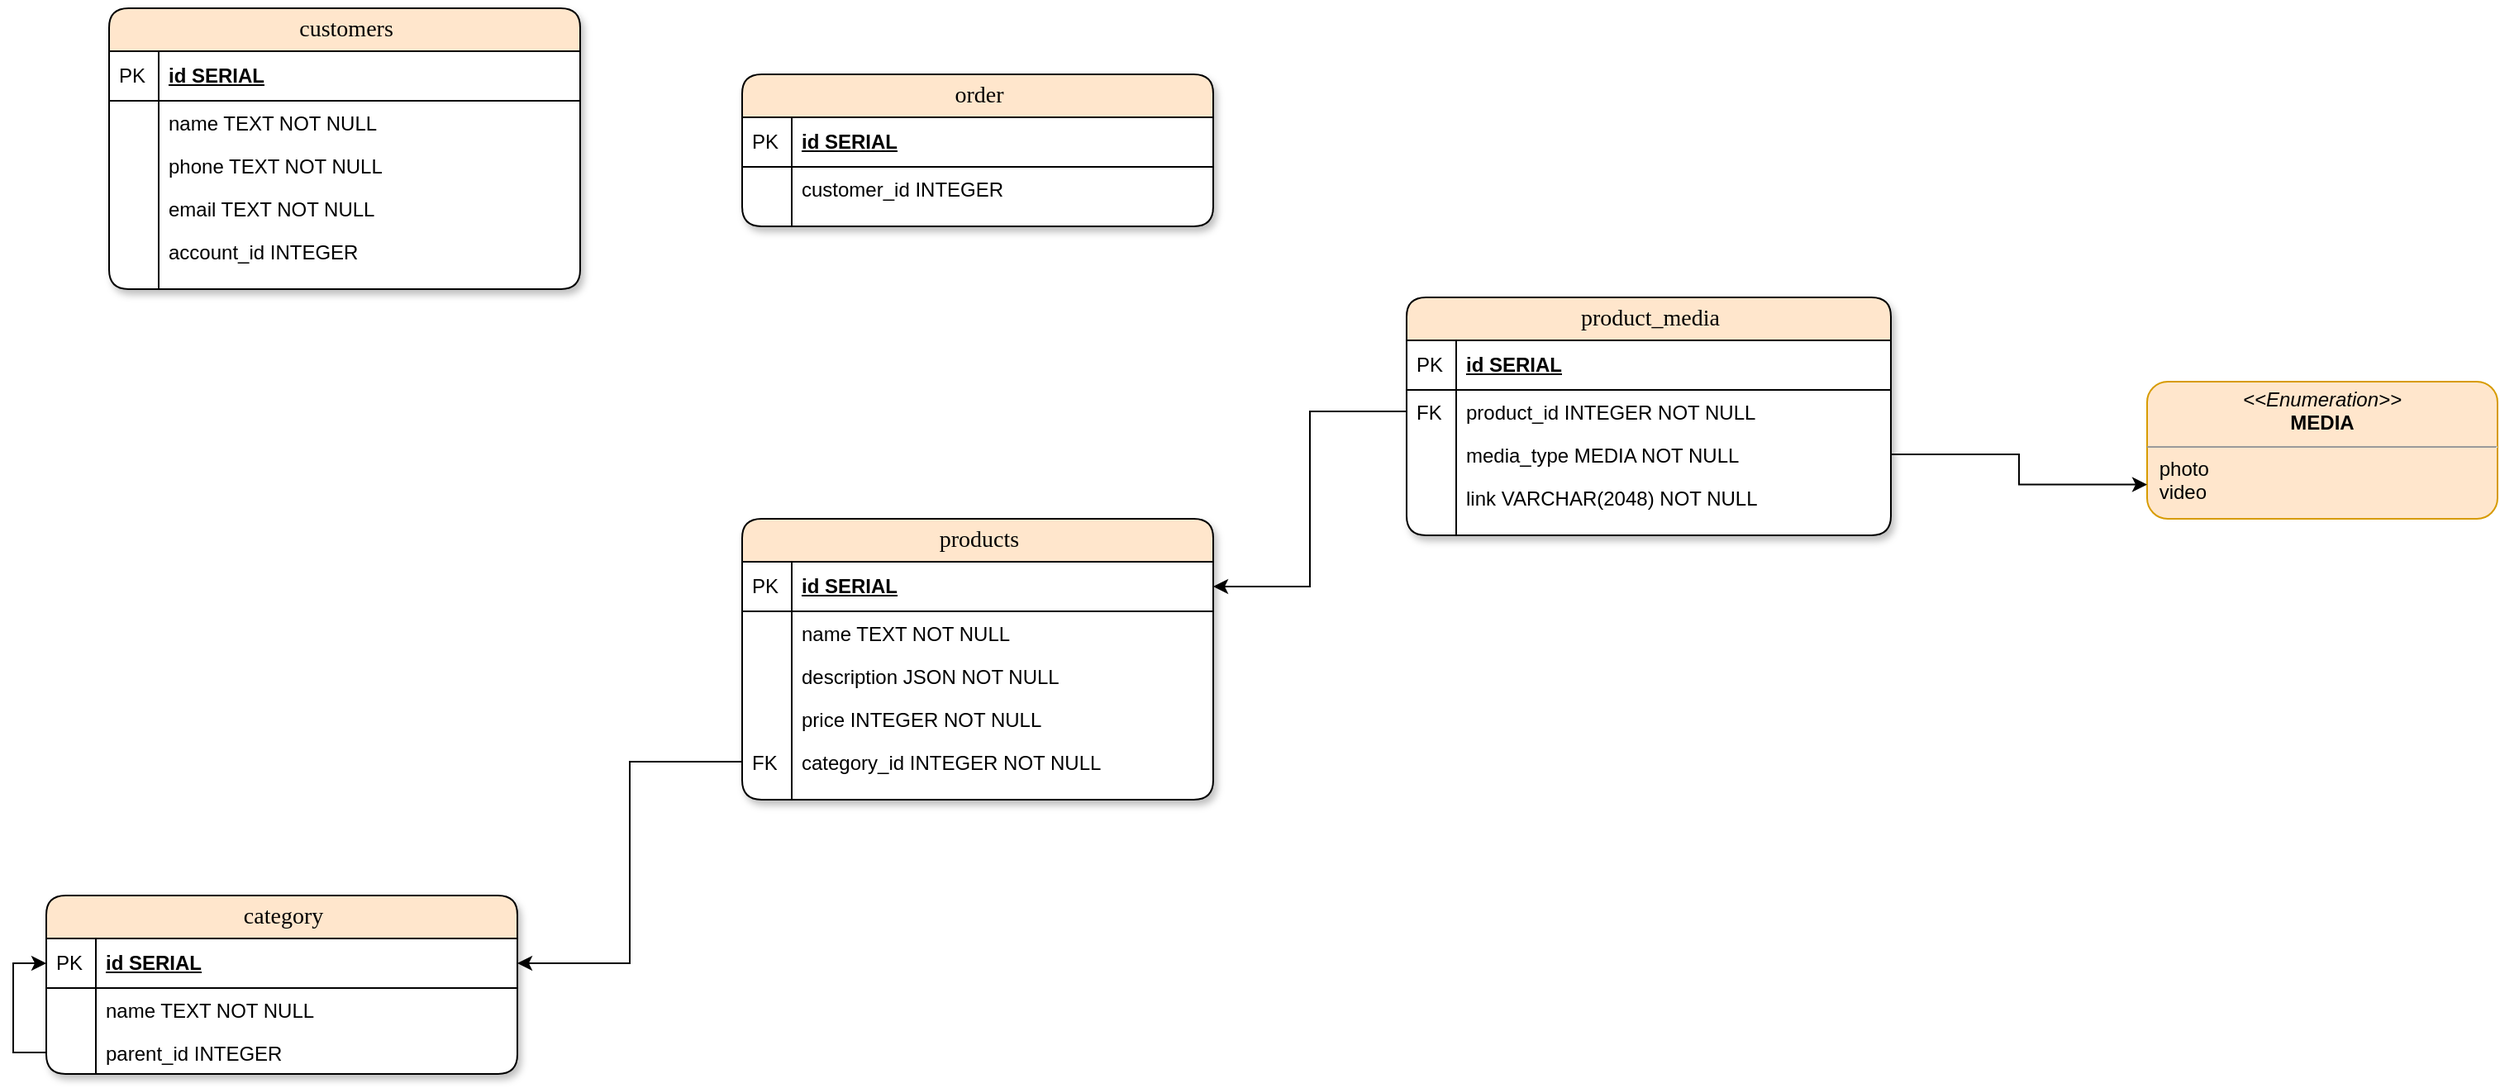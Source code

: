 <mxfile version="15.8.6" type="github">
  <diagram name="Page-1" id="e56a1550-8fbb-45ad-956c-1786394a9013">
    <mxGraphModel dx="1554" dy="1003" grid="0" gridSize="10" guides="1" tooltips="1" connect="1" arrows="1" fold="1" page="1" pageScale="1" pageWidth="2000" pageHeight="2000" background="none" math="0" shadow="0">
      <root>
        <mxCell id="0" />
        <mxCell id="1" parent="0" />
        <mxCell id="2e49270ec7c68f3f-80" value="products" style="swimlane;html=1;fontStyle=0;childLayout=stackLayout;horizontal=1;startSize=26;fillColor=#ffe6cc;horizontalStack=0;resizeParent=1;resizeLast=0;collapsible=1;marginBottom=0;swimlaneFillColor=#ffffff;align=center;shadow=1;comic=0;labelBackgroundColor=none;strokeWidth=1;fontFamily=Verdana;fontSize=14;strokeColor=default;rounded=1;sketch=0;glass=0;swimlaneLine=1;" parent="1" vertex="1">
          <mxGeometry x="755" y="721" width="285" height="170" as="geometry" />
        </mxCell>
        <mxCell id="2e49270ec7c68f3f-81" value="id SERIAL" style="shape=partialRectangle;top=0;left=0;right=0;bottom=1;html=1;align=left;verticalAlign=middle;fillColor=none;spacingLeft=34;spacingRight=4;whiteSpace=wrap;overflow=hidden;rotatable=0;points=[[0,0.5],[1,0.5]];portConstraint=eastwest;dropTarget=0;fontStyle=5;rounded=1;" parent="2e49270ec7c68f3f-80" vertex="1">
          <mxGeometry y="26" width="285" height="30" as="geometry" />
        </mxCell>
        <mxCell id="2e49270ec7c68f3f-82" value="PK" style="shape=partialRectangle;top=0;left=0;bottom=0;html=1;fillColor=none;align=left;verticalAlign=middle;spacingLeft=4;spacingRight=4;whiteSpace=wrap;overflow=hidden;rotatable=0;points=[];portConstraint=eastwest;part=1;rounded=1;" parent="2e49270ec7c68f3f-81" vertex="1" connectable="0">
          <mxGeometry width="30" height="30" as="geometry" />
        </mxCell>
        <mxCell id="2e49270ec7c68f3f-83" value="name TEXT NOT NULL" style="shape=partialRectangle;top=0;left=0;right=0;bottom=0;html=1;align=left;verticalAlign=top;fillColor=none;spacingLeft=34;spacingRight=4;whiteSpace=wrap;overflow=hidden;rotatable=0;points=[[0,0.5],[1,0.5]];portConstraint=eastwest;dropTarget=0;rounded=1;" parent="2e49270ec7c68f3f-80" vertex="1">
          <mxGeometry y="56" width="285" height="26" as="geometry" />
        </mxCell>
        <mxCell id="2e49270ec7c68f3f-84" value="" style="shape=partialRectangle;top=0;left=0;bottom=0;html=1;fillColor=none;align=left;verticalAlign=top;spacingLeft=4;spacingRight=4;whiteSpace=wrap;overflow=hidden;rotatable=0;points=[];portConstraint=eastwest;part=1;rounded=1;" parent="2e49270ec7c68f3f-83" vertex="1" connectable="0">
          <mxGeometry width="30" height="26" as="geometry" />
        </mxCell>
        <mxCell id="2e49270ec7c68f3f-85" value="description JSON NOT NULL" style="shape=partialRectangle;top=0;left=0;right=0;bottom=0;html=1;align=left;verticalAlign=top;fillColor=none;spacingLeft=34;spacingRight=4;whiteSpace=wrap;overflow=hidden;rotatable=0;points=[[0,0.5],[1,0.5]];portConstraint=eastwest;dropTarget=0;rounded=1;" parent="2e49270ec7c68f3f-80" vertex="1">
          <mxGeometry y="82" width="285" height="26" as="geometry" />
        </mxCell>
        <mxCell id="2e49270ec7c68f3f-86" value="" style="shape=partialRectangle;top=0;left=0;bottom=0;html=1;fillColor=none;align=left;verticalAlign=top;spacingLeft=4;spacingRight=4;whiteSpace=wrap;overflow=hidden;rotatable=0;points=[];portConstraint=eastwest;part=1;rounded=1;" parent="2e49270ec7c68f3f-85" vertex="1" connectable="0">
          <mxGeometry width="30" height="26" as="geometry" />
        </mxCell>
        <mxCell id="2e49270ec7c68f3f-87" value="price INTEGER NOT NULL" style="shape=partialRectangle;top=0;left=0;right=0;bottom=0;html=1;align=left;verticalAlign=top;fillColor=none;spacingLeft=34;spacingRight=4;whiteSpace=wrap;overflow=hidden;rotatable=0;points=[[0,0.5],[1,0.5]];portConstraint=eastwest;dropTarget=0;rounded=1;" parent="2e49270ec7c68f3f-80" vertex="1">
          <mxGeometry y="108" width="285" height="26" as="geometry" />
        </mxCell>
        <mxCell id="2e49270ec7c68f3f-88" value="" style="shape=partialRectangle;top=0;left=0;bottom=0;html=1;fillColor=none;align=left;verticalAlign=top;spacingLeft=4;spacingRight=4;whiteSpace=wrap;overflow=hidden;rotatable=0;points=[];portConstraint=eastwest;part=1;rounded=1;" parent="2e49270ec7c68f3f-87" vertex="1" connectable="0">
          <mxGeometry width="30" height="26" as="geometry" />
        </mxCell>
        <mxCell id="dMUp6H3SG2-F3wlHeGuU-36" value="category_id INTEGER NOT NULL" style="shape=partialRectangle;top=0;left=0;right=0;bottom=0;html=1;align=left;verticalAlign=top;fillColor=none;spacingLeft=34;spacingRight=4;whiteSpace=wrap;overflow=hidden;rotatable=0;points=[[0,0.5],[1,0.5]];portConstraint=eastwest;dropTarget=0;rounded=1;" vertex="1" parent="2e49270ec7c68f3f-80">
          <mxGeometry y="134" width="285" height="26" as="geometry" />
        </mxCell>
        <mxCell id="dMUp6H3SG2-F3wlHeGuU-37" value="FK" style="shape=partialRectangle;top=0;left=0;bottom=0;html=1;fillColor=none;align=left;verticalAlign=top;spacingLeft=4;spacingRight=4;whiteSpace=wrap;overflow=hidden;rotatable=0;points=[];portConstraint=eastwest;part=1;rounded=1;" vertex="1" connectable="0" parent="dMUp6H3SG2-F3wlHeGuU-36">
          <mxGeometry width="30" height="26" as="geometry" />
        </mxCell>
        <mxCell id="2e49270ec7c68f3f-89" value="" style="shape=partialRectangle;top=0;left=0;right=0;bottom=0;html=1;align=left;verticalAlign=top;fillColor=none;spacingLeft=34;spacingRight=4;whiteSpace=wrap;overflow=hidden;rotatable=0;points=[[0,0.5],[1,0.5]];portConstraint=eastwest;dropTarget=0;rounded=1;" parent="2e49270ec7c68f3f-80" vertex="1">
          <mxGeometry y="160" width="285" height="10" as="geometry" />
        </mxCell>
        <mxCell id="2e49270ec7c68f3f-90" value="" style="shape=partialRectangle;top=0;left=0;bottom=0;html=1;fillColor=none;align=left;verticalAlign=top;spacingLeft=4;spacingRight=4;whiteSpace=wrap;overflow=hidden;rotatable=0;points=[];portConstraint=eastwest;part=1;rounded=1;" parent="2e49270ec7c68f3f-89" vertex="1" connectable="0">
          <mxGeometry width="30" height="10" as="geometry" />
        </mxCell>
        <mxCell id="dMUp6H3SG2-F3wlHeGuU-1" value="product_media" style="swimlane;html=1;fontStyle=0;childLayout=stackLayout;horizontal=1;startSize=26;fillColor=#ffe6cc;horizontalStack=0;resizeParent=1;resizeLast=0;collapsible=1;marginBottom=0;swimlaneFillColor=#ffffff;align=center;shadow=1;comic=0;labelBackgroundColor=none;strokeWidth=1;fontFamily=Verdana;fontSize=14;strokeColor=default;rounded=1;sketch=0;glass=0;swimlaneLine=1;" vertex="1" parent="1">
          <mxGeometry x="1157" y="587" width="293" height="144" as="geometry" />
        </mxCell>
        <mxCell id="dMUp6H3SG2-F3wlHeGuU-2" value="id SERIAL" style="shape=partialRectangle;top=0;left=0;right=0;bottom=1;html=1;align=left;verticalAlign=middle;fillColor=none;spacingLeft=34;spacingRight=4;whiteSpace=wrap;overflow=hidden;rotatable=0;points=[[0,0.5],[1,0.5]];portConstraint=eastwest;dropTarget=0;fontStyle=5;rounded=1;" vertex="1" parent="dMUp6H3SG2-F3wlHeGuU-1">
          <mxGeometry y="26" width="293" height="30" as="geometry" />
        </mxCell>
        <mxCell id="dMUp6H3SG2-F3wlHeGuU-3" value="PK" style="shape=partialRectangle;top=0;left=0;bottom=0;html=1;fillColor=none;align=left;verticalAlign=middle;spacingLeft=4;spacingRight=4;whiteSpace=wrap;overflow=hidden;rotatable=0;points=[];portConstraint=eastwest;part=1;rounded=1;" vertex="1" connectable="0" parent="dMUp6H3SG2-F3wlHeGuU-2">
          <mxGeometry width="30" height="30" as="geometry" />
        </mxCell>
        <mxCell id="dMUp6H3SG2-F3wlHeGuU-4" value="product_id INTEGER NOT NULL" style="shape=partialRectangle;top=0;left=0;right=0;bottom=0;html=1;align=left;verticalAlign=top;fillColor=none;spacingLeft=34;spacingRight=4;whiteSpace=wrap;overflow=hidden;rotatable=0;points=[[0,0.5],[1,0.5]];portConstraint=eastwest;dropTarget=0;rounded=1;" vertex="1" parent="dMUp6H3SG2-F3wlHeGuU-1">
          <mxGeometry y="56" width="293" height="26" as="geometry" />
        </mxCell>
        <mxCell id="dMUp6H3SG2-F3wlHeGuU-5" value="FK" style="shape=partialRectangle;top=0;left=0;bottom=0;html=1;fillColor=none;align=left;verticalAlign=top;spacingLeft=4;spacingRight=4;whiteSpace=wrap;overflow=hidden;rotatable=0;points=[];portConstraint=eastwest;part=1;rounded=1;" vertex="1" connectable="0" parent="dMUp6H3SG2-F3wlHeGuU-4">
          <mxGeometry width="30" height="26" as="geometry" />
        </mxCell>
        <mxCell id="dMUp6H3SG2-F3wlHeGuU-6" value="media_type MEDIA NOT NULL" style="shape=partialRectangle;top=0;left=0;right=0;bottom=0;html=1;align=left;verticalAlign=top;fillColor=none;spacingLeft=34;spacingRight=4;whiteSpace=wrap;overflow=hidden;rotatable=0;points=[[0,0.5],[1,0.5]];portConstraint=eastwest;dropTarget=0;rounded=1;" vertex="1" parent="dMUp6H3SG2-F3wlHeGuU-1">
          <mxGeometry y="82" width="293" height="26" as="geometry" />
        </mxCell>
        <mxCell id="dMUp6H3SG2-F3wlHeGuU-7" value="" style="shape=partialRectangle;top=0;left=0;bottom=0;html=1;fillColor=none;align=left;verticalAlign=top;spacingLeft=4;spacingRight=4;whiteSpace=wrap;overflow=hidden;rotatable=0;points=[];portConstraint=eastwest;part=1;rounded=1;" vertex="1" connectable="0" parent="dMUp6H3SG2-F3wlHeGuU-6">
          <mxGeometry width="30" height="26" as="geometry" />
        </mxCell>
        <mxCell id="dMUp6H3SG2-F3wlHeGuU-8" value="link VARCHAR(2048) NOT NULL" style="shape=partialRectangle;top=0;left=0;right=0;bottom=0;html=1;align=left;verticalAlign=top;fillColor=none;spacingLeft=34;spacingRight=4;whiteSpace=wrap;overflow=hidden;rotatable=0;points=[[0,0.5],[1,0.5]];portConstraint=eastwest;dropTarget=0;rounded=1;" vertex="1" parent="dMUp6H3SG2-F3wlHeGuU-1">
          <mxGeometry y="108" width="293" height="26" as="geometry" />
        </mxCell>
        <mxCell id="dMUp6H3SG2-F3wlHeGuU-9" value="" style="shape=partialRectangle;top=0;left=0;bottom=0;html=1;fillColor=none;align=left;verticalAlign=top;spacingLeft=4;spacingRight=4;whiteSpace=wrap;overflow=hidden;rotatable=0;points=[];portConstraint=eastwest;part=1;rounded=1;" vertex="1" connectable="0" parent="dMUp6H3SG2-F3wlHeGuU-8">
          <mxGeometry width="30" height="26" as="geometry" />
        </mxCell>
        <mxCell id="dMUp6H3SG2-F3wlHeGuU-10" value="" style="shape=partialRectangle;top=0;left=0;right=0;bottom=0;html=1;align=left;verticalAlign=top;fillColor=none;spacingLeft=34;spacingRight=4;whiteSpace=wrap;overflow=hidden;rotatable=0;points=[[0,0.5],[1,0.5]];portConstraint=eastwest;dropTarget=0;rounded=1;" vertex="1" parent="dMUp6H3SG2-F3wlHeGuU-1">
          <mxGeometry y="134" width="293" height="10" as="geometry" />
        </mxCell>
        <mxCell id="dMUp6H3SG2-F3wlHeGuU-11" value="" style="shape=partialRectangle;top=0;left=0;bottom=0;html=1;fillColor=none;align=left;verticalAlign=top;spacingLeft=4;spacingRight=4;whiteSpace=wrap;overflow=hidden;rotatable=0;points=[];portConstraint=eastwest;part=1;rounded=1;" vertex="1" connectable="0" parent="dMUp6H3SG2-F3wlHeGuU-10">
          <mxGeometry width="30" height="10" as="geometry" />
        </mxCell>
        <mxCell id="dMUp6H3SG2-F3wlHeGuU-12" style="edgeStyle=orthogonalEdgeStyle;rounded=0;orthogonalLoop=1;jettySize=auto;html=1;entryX=1;entryY=0.5;entryDx=0;entryDy=0;" edge="1" parent="1" source="dMUp6H3SG2-F3wlHeGuU-4" target="2e49270ec7c68f3f-81">
          <mxGeometry relative="1" as="geometry" />
        </mxCell>
        <mxCell id="dMUp6H3SG2-F3wlHeGuU-17" value="&lt;p style=&quot;margin: 0px ; margin-top: 4px ; text-align: center&quot;&gt;&lt;i&gt;&amp;lt;&amp;lt;Enumeration&amp;gt;&amp;gt;&lt;/i&gt;&lt;br&gt;&lt;b&gt;MEDIA&lt;/b&gt;&lt;/p&gt;&lt;hr size=&quot;1&quot;&gt;&lt;p style=&quot;margin: 0px ; margin-left: 4px&quot;&gt;&lt;span style=&quot;white-space: pre&quot;&gt;	&lt;/span&gt;photo&lt;br&gt;&lt;span style=&quot;white-space: pre&quot;&gt;	&lt;/span&gt;video&lt;/p&gt;" style="verticalAlign=top;align=left;overflow=fill;fontSize=12;fontFamily=Helvetica;html=1;sketch=0;rounded=1;fillColor=#ffe6cc;strokeColor=#d79b00;" vertex="1" parent="1">
          <mxGeometry x="1605" y="638" width="212" height="83" as="geometry" />
        </mxCell>
        <mxCell id="dMUp6H3SG2-F3wlHeGuU-18" style="edgeStyle=orthogonalEdgeStyle;rounded=0;orthogonalLoop=1;jettySize=auto;html=1;entryX=0;entryY=0.75;entryDx=0;entryDy=0;" edge="1" parent="1" source="dMUp6H3SG2-F3wlHeGuU-6" target="dMUp6H3SG2-F3wlHeGuU-17">
          <mxGeometry relative="1" as="geometry" />
        </mxCell>
        <mxCell id="dMUp6H3SG2-F3wlHeGuU-19" value="customers" style="swimlane;html=1;fontStyle=0;childLayout=stackLayout;horizontal=1;startSize=26;fillColor=#ffe6cc;horizontalStack=0;resizeParent=1;resizeLast=0;collapsible=1;marginBottom=0;swimlaneFillColor=#ffffff;align=center;shadow=1;comic=0;labelBackgroundColor=none;strokeWidth=1;fontFamily=Verdana;fontSize=14;strokeColor=default;rounded=1;sketch=0;glass=0;swimlaneLine=1;" vertex="1" parent="1">
          <mxGeometry x="372" y="412" width="285" height="170" as="geometry" />
        </mxCell>
        <mxCell id="dMUp6H3SG2-F3wlHeGuU-20" value="id SERIAL" style="shape=partialRectangle;top=0;left=0;right=0;bottom=1;html=1;align=left;verticalAlign=middle;fillColor=none;spacingLeft=34;spacingRight=4;whiteSpace=wrap;overflow=hidden;rotatable=0;points=[[0,0.5],[1,0.5]];portConstraint=eastwest;dropTarget=0;fontStyle=5;rounded=1;" vertex="1" parent="dMUp6H3SG2-F3wlHeGuU-19">
          <mxGeometry y="26" width="285" height="30" as="geometry" />
        </mxCell>
        <mxCell id="dMUp6H3SG2-F3wlHeGuU-21" value="PK" style="shape=partialRectangle;top=0;left=0;bottom=0;html=1;fillColor=none;align=left;verticalAlign=middle;spacingLeft=4;spacingRight=4;whiteSpace=wrap;overflow=hidden;rotatable=0;points=[];portConstraint=eastwest;part=1;rounded=1;" vertex="1" connectable="0" parent="dMUp6H3SG2-F3wlHeGuU-20">
          <mxGeometry width="30" height="30" as="geometry" />
        </mxCell>
        <mxCell id="dMUp6H3SG2-F3wlHeGuU-22" value="name TEXT NOT NULL" style="shape=partialRectangle;top=0;left=0;right=0;bottom=0;html=1;align=left;verticalAlign=top;fillColor=none;spacingLeft=34;spacingRight=4;whiteSpace=wrap;overflow=hidden;rotatable=0;points=[[0,0.5],[1,0.5]];portConstraint=eastwest;dropTarget=0;rounded=1;" vertex="1" parent="dMUp6H3SG2-F3wlHeGuU-19">
          <mxGeometry y="56" width="285" height="26" as="geometry" />
        </mxCell>
        <mxCell id="dMUp6H3SG2-F3wlHeGuU-23" value="" style="shape=partialRectangle;top=0;left=0;bottom=0;html=1;fillColor=none;align=left;verticalAlign=top;spacingLeft=4;spacingRight=4;whiteSpace=wrap;overflow=hidden;rotatable=0;points=[];portConstraint=eastwest;part=1;rounded=1;" vertex="1" connectable="0" parent="dMUp6H3SG2-F3wlHeGuU-22">
          <mxGeometry width="30" height="26" as="geometry" />
        </mxCell>
        <mxCell id="dMUp6H3SG2-F3wlHeGuU-24" value="phone TEXT NOT NULL" style="shape=partialRectangle;top=0;left=0;right=0;bottom=0;html=1;align=left;verticalAlign=top;fillColor=none;spacingLeft=34;spacingRight=4;whiteSpace=wrap;overflow=hidden;rotatable=0;points=[[0,0.5],[1,0.5]];portConstraint=eastwest;dropTarget=0;rounded=1;" vertex="1" parent="dMUp6H3SG2-F3wlHeGuU-19">
          <mxGeometry y="82" width="285" height="26" as="geometry" />
        </mxCell>
        <mxCell id="dMUp6H3SG2-F3wlHeGuU-25" value="" style="shape=partialRectangle;top=0;left=0;bottom=0;html=1;fillColor=none;align=left;verticalAlign=top;spacingLeft=4;spacingRight=4;whiteSpace=wrap;overflow=hidden;rotatable=0;points=[];portConstraint=eastwest;part=1;rounded=1;" vertex="1" connectable="0" parent="dMUp6H3SG2-F3wlHeGuU-24">
          <mxGeometry width="30" height="26" as="geometry" />
        </mxCell>
        <mxCell id="dMUp6H3SG2-F3wlHeGuU-26" value="email TEXT NOT NULL" style="shape=partialRectangle;top=0;left=0;right=0;bottom=0;html=1;align=left;verticalAlign=top;fillColor=none;spacingLeft=34;spacingRight=4;whiteSpace=wrap;overflow=hidden;rotatable=0;points=[[0,0.5],[1,0.5]];portConstraint=eastwest;dropTarget=0;rounded=1;" vertex="1" parent="dMUp6H3SG2-F3wlHeGuU-19">
          <mxGeometry y="108" width="285" height="26" as="geometry" />
        </mxCell>
        <mxCell id="dMUp6H3SG2-F3wlHeGuU-27" value="" style="shape=partialRectangle;top=0;left=0;bottom=0;html=1;fillColor=none;align=left;verticalAlign=top;spacingLeft=4;spacingRight=4;whiteSpace=wrap;overflow=hidden;rotatable=0;points=[];portConstraint=eastwest;part=1;rounded=1;" vertex="1" connectable="0" parent="dMUp6H3SG2-F3wlHeGuU-26">
          <mxGeometry width="30" height="26" as="geometry" />
        </mxCell>
        <mxCell id="dMUp6H3SG2-F3wlHeGuU-32" value="account_id INTEGER" style="shape=partialRectangle;top=0;left=0;right=0;bottom=0;html=1;align=left;verticalAlign=top;fillColor=none;spacingLeft=34;spacingRight=4;whiteSpace=wrap;overflow=hidden;rotatable=0;points=[[0,0.5],[1,0.5]];portConstraint=eastwest;dropTarget=0;rounded=1;" vertex="1" parent="dMUp6H3SG2-F3wlHeGuU-19">
          <mxGeometry y="134" width="285" height="26" as="geometry" />
        </mxCell>
        <mxCell id="dMUp6H3SG2-F3wlHeGuU-33" value="" style="shape=partialRectangle;top=0;left=0;bottom=0;html=1;fillColor=none;align=left;verticalAlign=top;spacingLeft=4;spacingRight=4;whiteSpace=wrap;overflow=hidden;rotatable=0;points=[];portConstraint=eastwest;part=1;rounded=1;" vertex="1" connectable="0" parent="dMUp6H3SG2-F3wlHeGuU-32">
          <mxGeometry width="30" height="26" as="geometry" />
        </mxCell>
        <mxCell id="dMUp6H3SG2-F3wlHeGuU-28" value="" style="shape=partialRectangle;top=0;left=0;right=0;bottom=0;html=1;align=left;verticalAlign=top;fillColor=none;spacingLeft=34;spacingRight=4;whiteSpace=wrap;overflow=hidden;rotatable=0;points=[[0,0.5],[1,0.5]];portConstraint=eastwest;dropTarget=0;rounded=1;" vertex="1" parent="dMUp6H3SG2-F3wlHeGuU-19">
          <mxGeometry y="160" width="285" height="10" as="geometry" />
        </mxCell>
        <mxCell id="dMUp6H3SG2-F3wlHeGuU-29" value="" style="shape=partialRectangle;top=0;left=0;bottom=0;html=1;fillColor=none;align=left;verticalAlign=top;spacingLeft=4;spacingRight=4;whiteSpace=wrap;overflow=hidden;rotatable=0;points=[];portConstraint=eastwest;part=1;rounded=1;" vertex="1" connectable="0" parent="dMUp6H3SG2-F3wlHeGuU-28">
          <mxGeometry width="30" height="10" as="geometry" />
        </mxCell>
        <mxCell id="dMUp6H3SG2-F3wlHeGuU-51" value="category" style="swimlane;html=1;fontStyle=0;childLayout=stackLayout;horizontal=1;startSize=26;fillColor=#ffe6cc;horizontalStack=0;resizeParent=1;resizeLast=0;collapsible=1;marginBottom=0;swimlaneFillColor=#ffffff;align=center;shadow=1;comic=0;labelBackgroundColor=none;strokeWidth=1;fontFamily=Verdana;fontSize=14;strokeColor=default;rounded=1;sketch=0;glass=0;swimlaneLine=1;" vertex="1" parent="1">
          <mxGeometry x="334" y="949" width="285" height="108" as="geometry" />
        </mxCell>
        <mxCell id="dMUp6H3SG2-F3wlHeGuU-52" value="id SERIAL" style="shape=partialRectangle;top=0;left=0;right=0;bottom=1;html=1;align=left;verticalAlign=middle;fillColor=none;spacingLeft=34;spacingRight=4;whiteSpace=wrap;overflow=hidden;rotatable=0;points=[[0,0.5],[1,0.5]];portConstraint=eastwest;dropTarget=0;fontStyle=5;rounded=1;" vertex="1" parent="dMUp6H3SG2-F3wlHeGuU-51">
          <mxGeometry y="26" width="285" height="30" as="geometry" />
        </mxCell>
        <mxCell id="dMUp6H3SG2-F3wlHeGuU-53" value="PK" style="shape=partialRectangle;top=0;left=0;bottom=0;html=1;fillColor=none;align=left;verticalAlign=middle;spacingLeft=4;spacingRight=4;whiteSpace=wrap;overflow=hidden;rotatable=0;points=[];portConstraint=eastwest;part=1;rounded=1;" vertex="1" connectable="0" parent="dMUp6H3SG2-F3wlHeGuU-52">
          <mxGeometry width="30" height="30" as="geometry" />
        </mxCell>
        <mxCell id="dMUp6H3SG2-F3wlHeGuU-54" value="name TEXT NOT NULL" style="shape=partialRectangle;top=0;left=0;right=0;bottom=0;html=1;align=left;verticalAlign=top;fillColor=none;spacingLeft=34;spacingRight=4;whiteSpace=wrap;overflow=hidden;rotatable=0;points=[[0,0.5],[1,0.5]];portConstraint=eastwest;dropTarget=0;rounded=1;" vertex="1" parent="dMUp6H3SG2-F3wlHeGuU-51">
          <mxGeometry y="56" width="285" height="26" as="geometry" />
        </mxCell>
        <mxCell id="dMUp6H3SG2-F3wlHeGuU-55" value="" style="shape=partialRectangle;top=0;left=0;bottom=0;html=1;fillColor=none;align=left;verticalAlign=top;spacingLeft=4;spacingRight=4;whiteSpace=wrap;overflow=hidden;rotatable=0;points=[];portConstraint=eastwest;part=1;rounded=1;" vertex="1" connectable="0" parent="dMUp6H3SG2-F3wlHeGuU-54">
          <mxGeometry width="30" height="26" as="geometry" />
        </mxCell>
        <mxCell id="dMUp6H3SG2-F3wlHeGuU-67" style="edgeStyle=orthogonalEdgeStyle;rounded=0;orthogonalLoop=1;jettySize=auto;html=1;entryX=0;entryY=0.5;entryDx=0;entryDy=0;" edge="1" parent="dMUp6H3SG2-F3wlHeGuU-51" source="dMUp6H3SG2-F3wlHeGuU-64" target="dMUp6H3SG2-F3wlHeGuU-52">
          <mxGeometry relative="1" as="geometry" />
        </mxCell>
        <mxCell id="dMUp6H3SG2-F3wlHeGuU-64" value="parent_id INTEGER" style="shape=partialRectangle;top=0;left=0;right=0;bottom=0;html=1;align=left;verticalAlign=top;fillColor=none;spacingLeft=34;spacingRight=4;whiteSpace=wrap;overflow=hidden;rotatable=0;points=[[0,0.5],[1,0.5]];portConstraint=eastwest;dropTarget=0;rounded=1;" vertex="1" parent="dMUp6H3SG2-F3wlHeGuU-51">
          <mxGeometry y="82" width="285" height="26" as="geometry" />
        </mxCell>
        <mxCell id="dMUp6H3SG2-F3wlHeGuU-65" value="" style="shape=partialRectangle;top=0;left=0;bottom=0;html=1;fillColor=none;align=left;verticalAlign=top;spacingLeft=4;spacingRight=4;whiteSpace=wrap;overflow=hidden;rotatable=0;points=[];portConstraint=eastwest;part=1;rounded=1;" vertex="1" connectable="0" parent="dMUp6H3SG2-F3wlHeGuU-64">
          <mxGeometry width="30" height="26" as="geometry" />
        </mxCell>
        <mxCell id="dMUp6H3SG2-F3wlHeGuU-66" style="edgeStyle=orthogonalEdgeStyle;rounded=0;orthogonalLoop=1;jettySize=auto;html=1;entryX=1;entryY=0.5;entryDx=0;entryDy=0;" edge="1" parent="1" source="dMUp6H3SG2-F3wlHeGuU-36" target="dMUp6H3SG2-F3wlHeGuU-52">
          <mxGeometry relative="1" as="geometry" />
        </mxCell>
        <mxCell id="dMUp6H3SG2-F3wlHeGuU-68" value="order" style="swimlane;html=1;fontStyle=0;childLayout=stackLayout;horizontal=1;startSize=26;fillColor=#ffe6cc;horizontalStack=0;resizeParent=1;resizeLast=0;collapsible=1;marginBottom=0;swimlaneFillColor=#ffffff;align=center;shadow=1;comic=0;labelBackgroundColor=none;strokeWidth=1;fontFamily=Verdana;fontSize=14;strokeColor=default;rounded=1;sketch=0;glass=0;swimlaneLine=1;" vertex="1" parent="1">
          <mxGeometry x="755" y="452" width="285" height="92" as="geometry" />
        </mxCell>
        <mxCell id="dMUp6H3SG2-F3wlHeGuU-69" value="id SERIAL" style="shape=partialRectangle;top=0;left=0;right=0;bottom=1;html=1;align=left;verticalAlign=middle;fillColor=none;spacingLeft=34;spacingRight=4;whiteSpace=wrap;overflow=hidden;rotatable=0;points=[[0,0.5],[1,0.5]];portConstraint=eastwest;dropTarget=0;fontStyle=5;rounded=1;" vertex="1" parent="dMUp6H3SG2-F3wlHeGuU-68">
          <mxGeometry y="26" width="285" height="30" as="geometry" />
        </mxCell>
        <mxCell id="dMUp6H3SG2-F3wlHeGuU-70" value="PK" style="shape=partialRectangle;top=0;left=0;bottom=0;html=1;fillColor=none;align=left;verticalAlign=middle;spacingLeft=4;spacingRight=4;whiteSpace=wrap;overflow=hidden;rotatable=0;points=[];portConstraint=eastwest;part=1;rounded=1;" vertex="1" connectable="0" parent="dMUp6H3SG2-F3wlHeGuU-69">
          <mxGeometry width="30" height="30" as="geometry" />
        </mxCell>
        <mxCell id="dMUp6H3SG2-F3wlHeGuU-71" value="customer_id INTEGER" style="shape=partialRectangle;top=0;left=0;right=0;bottom=0;html=1;align=left;verticalAlign=top;fillColor=none;spacingLeft=34;spacingRight=4;whiteSpace=wrap;overflow=hidden;rotatable=0;points=[[0,0.5],[1,0.5]];portConstraint=eastwest;dropTarget=0;rounded=1;" vertex="1" parent="dMUp6H3SG2-F3wlHeGuU-68">
          <mxGeometry y="56" width="285" height="26" as="geometry" />
        </mxCell>
        <mxCell id="dMUp6H3SG2-F3wlHeGuU-72" value="" style="shape=partialRectangle;top=0;left=0;bottom=0;html=1;fillColor=none;align=left;verticalAlign=top;spacingLeft=4;spacingRight=4;whiteSpace=wrap;overflow=hidden;rotatable=0;points=[];portConstraint=eastwest;part=1;rounded=1;" vertex="1" connectable="0" parent="dMUp6H3SG2-F3wlHeGuU-71">
          <mxGeometry width="30" height="26" as="geometry" />
        </mxCell>
        <mxCell id="dMUp6H3SG2-F3wlHeGuU-79" value="" style="shape=partialRectangle;top=0;left=0;right=0;bottom=0;html=1;align=left;verticalAlign=top;fillColor=none;spacingLeft=34;spacingRight=4;whiteSpace=wrap;overflow=hidden;rotatable=0;points=[[0,0.5],[1,0.5]];portConstraint=eastwest;dropTarget=0;rounded=1;" vertex="1" parent="dMUp6H3SG2-F3wlHeGuU-68">
          <mxGeometry y="82" width="285" height="10" as="geometry" />
        </mxCell>
        <mxCell id="dMUp6H3SG2-F3wlHeGuU-80" value="" style="shape=partialRectangle;top=0;left=0;bottom=0;html=1;fillColor=none;align=left;verticalAlign=top;spacingLeft=4;spacingRight=4;whiteSpace=wrap;overflow=hidden;rotatable=0;points=[];portConstraint=eastwest;part=1;rounded=1;" vertex="1" connectable="0" parent="dMUp6H3SG2-F3wlHeGuU-79">
          <mxGeometry width="30" height="10" as="geometry" />
        </mxCell>
      </root>
    </mxGraphModel>
  </diagram>
</mxfile>
